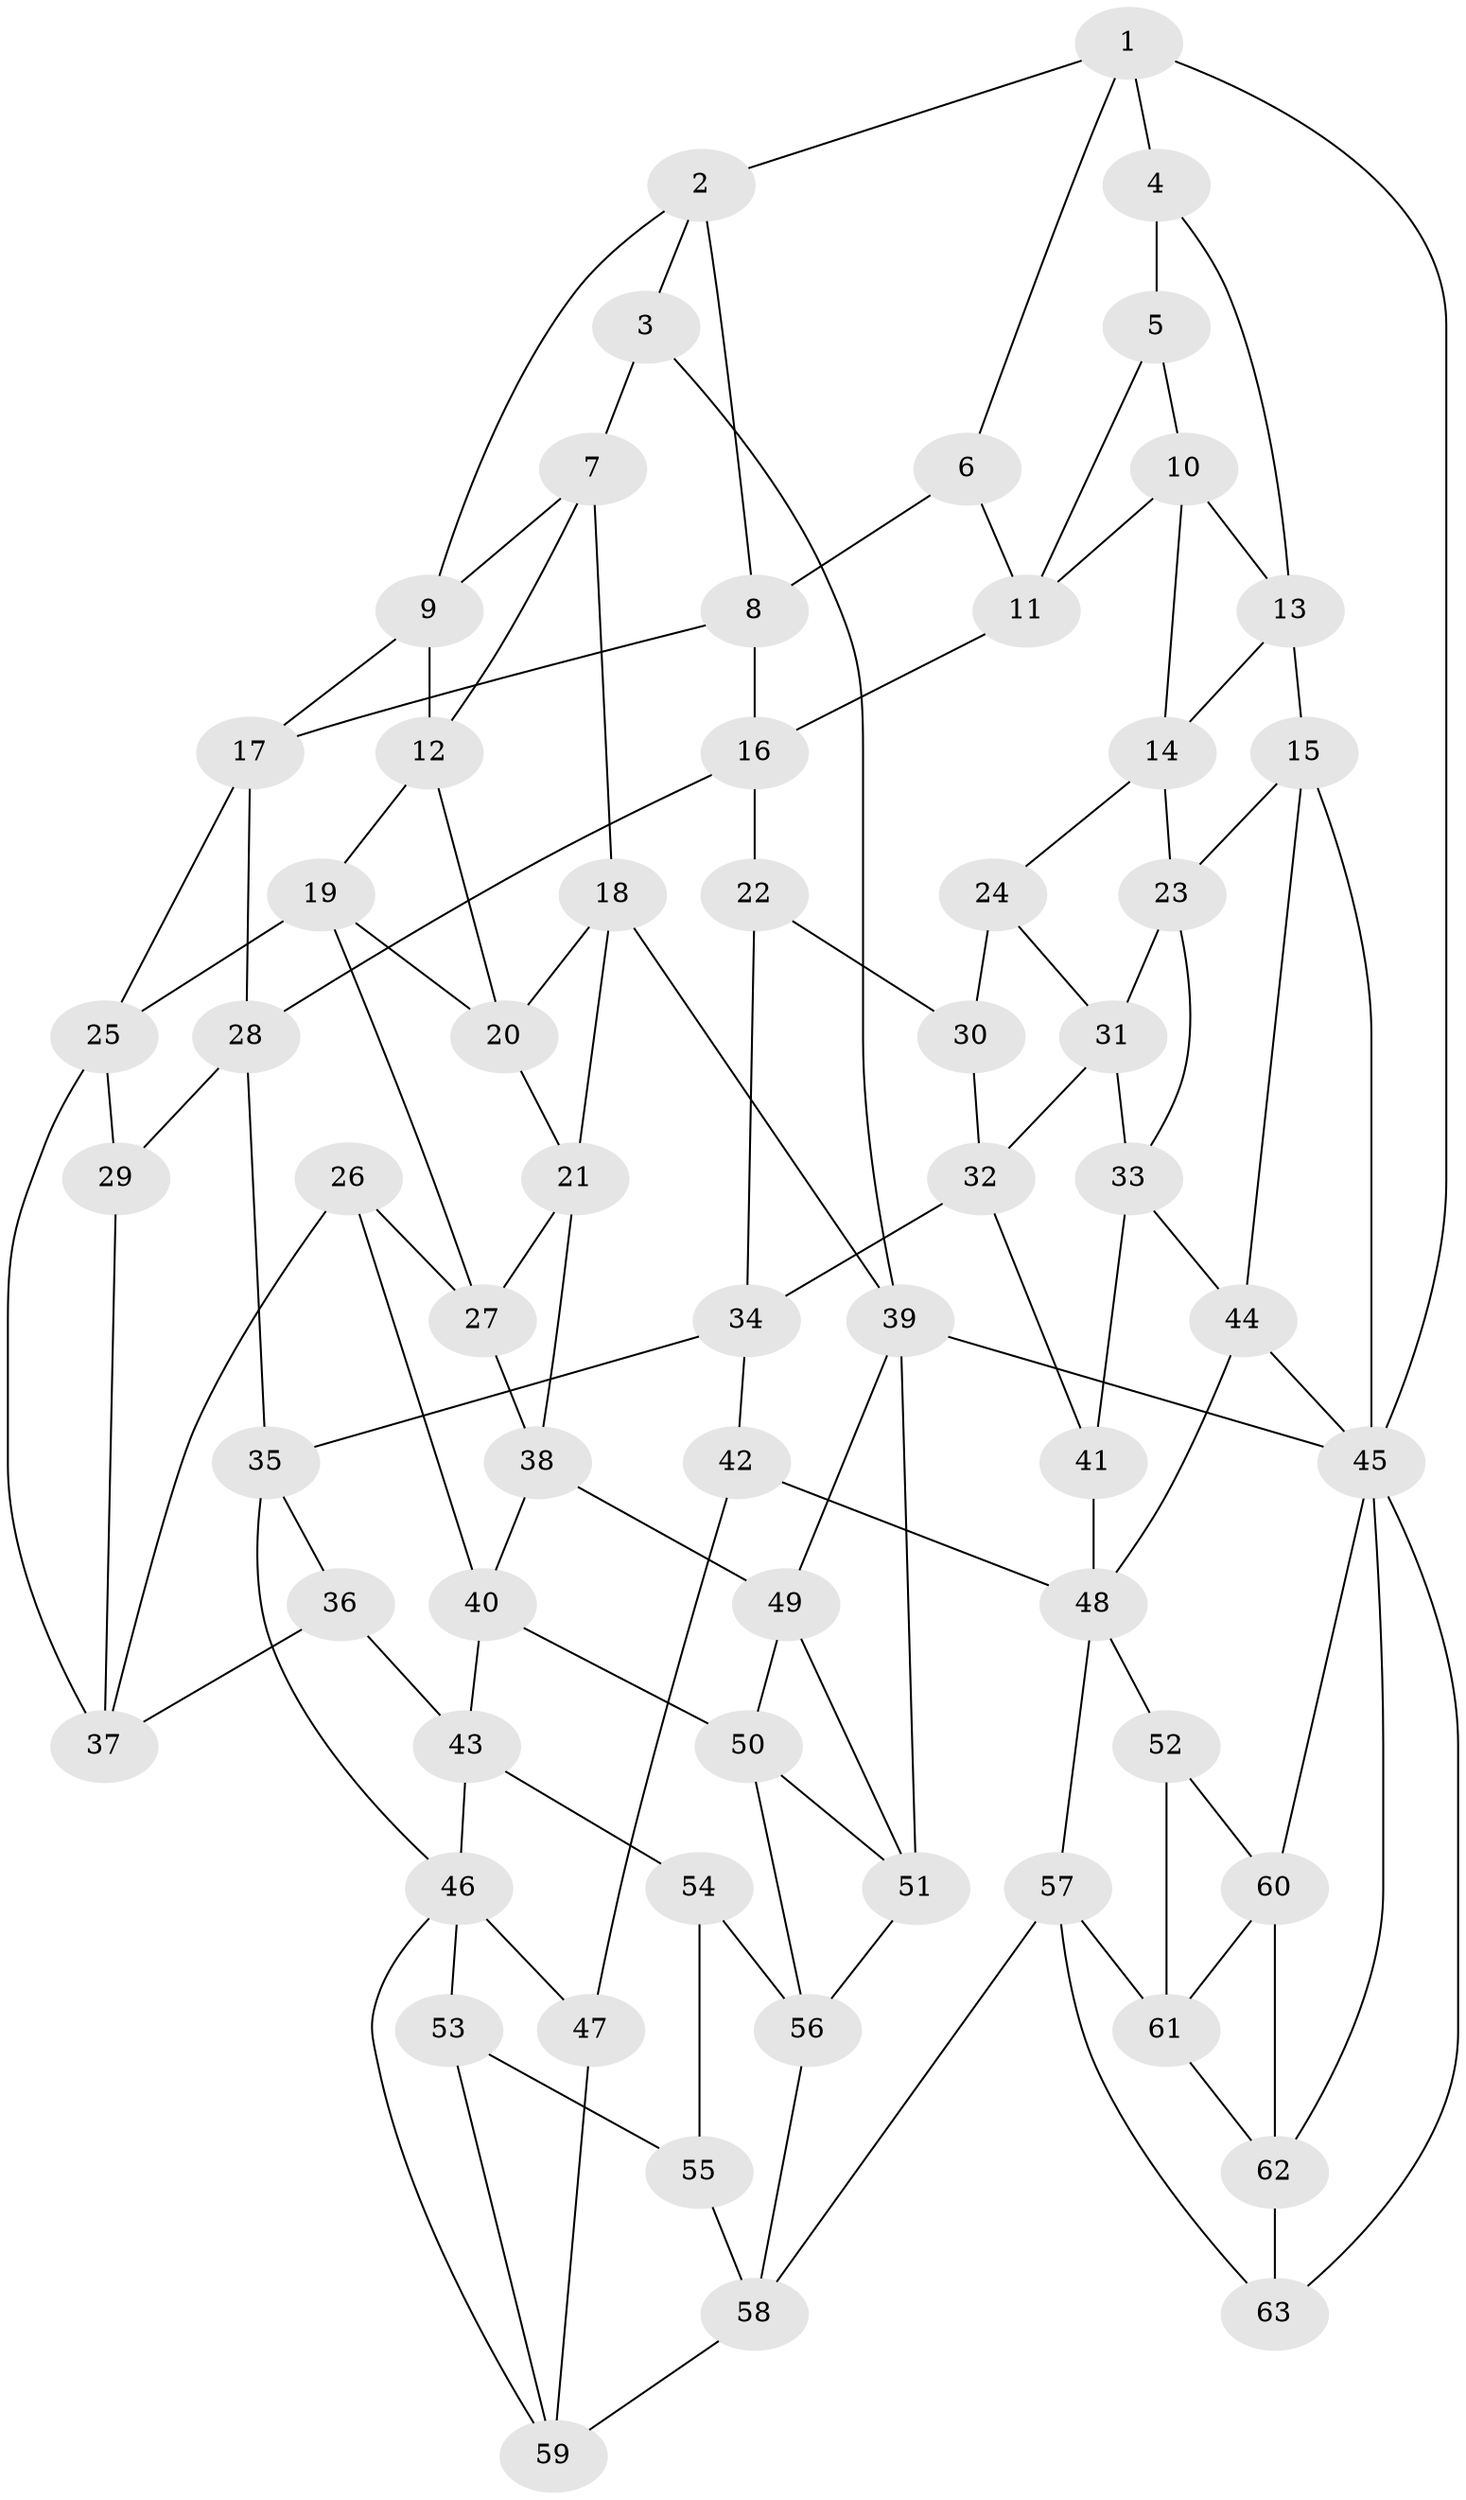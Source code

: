 // original degree distribution, {3: 0.023809523809523808, 5: 0.5158730158730159, 4: 0.23015873015873015, 6: 0.23015873015873015}
// Generated by graph-tools (version 1.1) at 2025/27/03/09/25 03:27:06]
// undirected, 63 vertices, 120 edges
graph export_dot {
graph [start="1"]
  node [color=gray90,style=filled];
  1;
  2;
  3;
  4;
  5;
  6;
  7;
  8;
  9;
  10;
  11;
  12;
  13;
  14;
  15;
  16;
  17;
  18;
  19;
  20;
  21;
  22;
  23;
  24;
  25;
  26;
  27;
  28;
  29;
  30;
  31;
  32;
  33;
  34;
  35;
  36;
  37;
  38;
  39;
  40;
  41;
  42;
  43;
  44;
  45;
  46;
  47;
  48;
  49;
  50;
  51;
  52;
  53;
  54;
  55;
  56;
  57;
  58;
  59;
  60;
  61;
  62;
  63;
  1 -- 2 [weight=1.0];
  1 -- 4 [weight=1.0];
  1 -- 6 [weight=1.0];
  1 -- 45 [weight=1.0];
  2 -- 3 [weight=1.0];
  2 -- 8 [weight=1.0];
  2 -- 9 [weight=1.0];
  3 -- 7 [weight=1.0];
  3 -- 39 [weight=1.0];
  4 -- 5 [weight=1.0];
  4 -- 13 [weight=1.0];
  5 -- 10 [weight=1.0];
  5 -- 11 [weight=1.0];
  6 -- 8 [weight=1.0];
  6 -- 11 [weight=1.0];
  7 -- 9 [weight=1.0];
  7 -- 12 [weight=1.0];
  7 -- 18 [weight=1.0];
  8 -- 16 [weight=1.0];
  8 -- 17 [weight=1.0];
  9 -- 12 [weight=1.0];
  9 -- 17 [weight=1.0];
  10 -- 11 [weight=1.0];
  10 -- 13 [weight=1.0];
  10 -- 14 [weight=1.0];
  11 -- 16 [weight=1.0];
  12 -- 19 [weight=1.0];
  12 -- 20 [weight=1.0];
  13 -- 14 [weight=1.0];
  13 -- 15 [weight=1.0];
  14 -- 23 [weight=1.0];
  14 -- 24 [weight=1.0];
  15 -- 23 [weight=1.0];
  15 -- 44 [weight=1.0];
  15 -- 45 [weight=1.0];
  16 -- 22 [weight=1.0];
  16 -- 28 [weight=1.0];
  17 -- 25 [weight=1.0];
  17 -- 28 [weight=1.0];
  18 -- 20 [weight=1.0];
  18 -- 21 [weight=1.0];
  18 -- 39 [weight=1.0];
  19 -- 20 [weight=1.0];
  19 -- 25 [weight=1.0];
  19 -- 27 [weight=1.0];
  20 -- 21 [weight=1.0];
  21 -- 27 [weight=1.0];
  21 -- 38 [weight=1.0];
  22 -- 30 [weight=1.0];
  22 -- 34 [weight=1.0];
  23 -- 31 [weight=1.0];
  23 -- 33 [weight=1.0];
  24 -- 30 [weight=2.0];
  24 -- 31 [weight=1.0];
  25 -- 29 [weight=1.0];
  25 -- 37 [weight=1.0];
  26 -- 27 [weight=1.0];
  26 -- 37 [weight=1.0];
  26 -- 40 [weight=1.0];
  27 -- 38 [weight=1.0];
  28 -- 29 [weight=1.0];
  28 -- 35 [weight=1.0];
  29 -- 37 [weight=1.0];
  30 -- 32 [weight=1.0];
  31 -- 32 [weight=1.0];
  31 -- 33 [weight=1.0];
  32 -- 34 [weight=1.0];
  32 -- 41 [weight=1.0];
  33 -- 41 [weight=1.0];
  33 -- 44 [weight=1.0];
  34 -- 35 [weight=1.0];
  34 -- 42 [weight=1.0];
  35 -- 36 [weight=1.0];
  35 -- 46 [weight=1.0];
  36 -- 37 [weight=1.0];
  36 -- 43 [weight=1.0];
  38 -- 40 [weight=1.0];
  38 -- 49 [weight=1.0];
  39 -- 45 [weight=2.0];
  39 -- 49 [weight=1.0];
  39 -- 51 [weight=1.0];
  40 -- 43 [weight=1.0];
  40 -- 50 [weight=1.0];
  41 -- 48 [weight=2.0];
  42 -- 47 [weight=2.0];
  42 -- 48 [weight=1.0];
  43 -- 46 [weight=1.0];
  43 -- 54 [weight=1.0];
  44 -- 45 [weight=1.0];
  44 -- 48 [weight=1.0];
  45 -- 60 [weight=1.0];
  45 -- 62 [weight=1.0];
  45 -- 63 [weight=1.0];
  46 -- 47 [weight=2.0];
  46 -- 53 [weight=1.0];
  46 -- 59 [weight=1.0];
  47 -- 59 [weight=1.0];
  48 -- 52 [weight=1.0];
  48 -- 57 [weight=1.0];
  49 -- 50 [weight=1.0];
  49 -- 51 [weight=1.0];
  50 -- 51 [weight=1.0];
  50 -- 56 [weight=1.0];
  51 -- 56 [weight=1.0];
  52 -- 60 [weight=1.0];
  52 -- 61 [weight=1.0];
  53 -- 55 [weight=1.0];
  53 -- 59 [weight=1.0];
  54 -- 55 [weight=2.0];
  54 -- 56 [weight=1.0];
  55 -- 58 [weight=1.0];
  56 -- 58 [weight=1.0];
  57 -- 58 [weight=1.0];
  57 -- 61 [weight=1.0];
  57 -- 63 [weight=1.0];
  58 -- 59 [weight=1.0];
  60 -- 61 [weight=1.0];
  60 -- 62 [weight=1.0];
  61 -- 62 [weight=1.0];
  62 -- 63 [weight=1.0];
}

